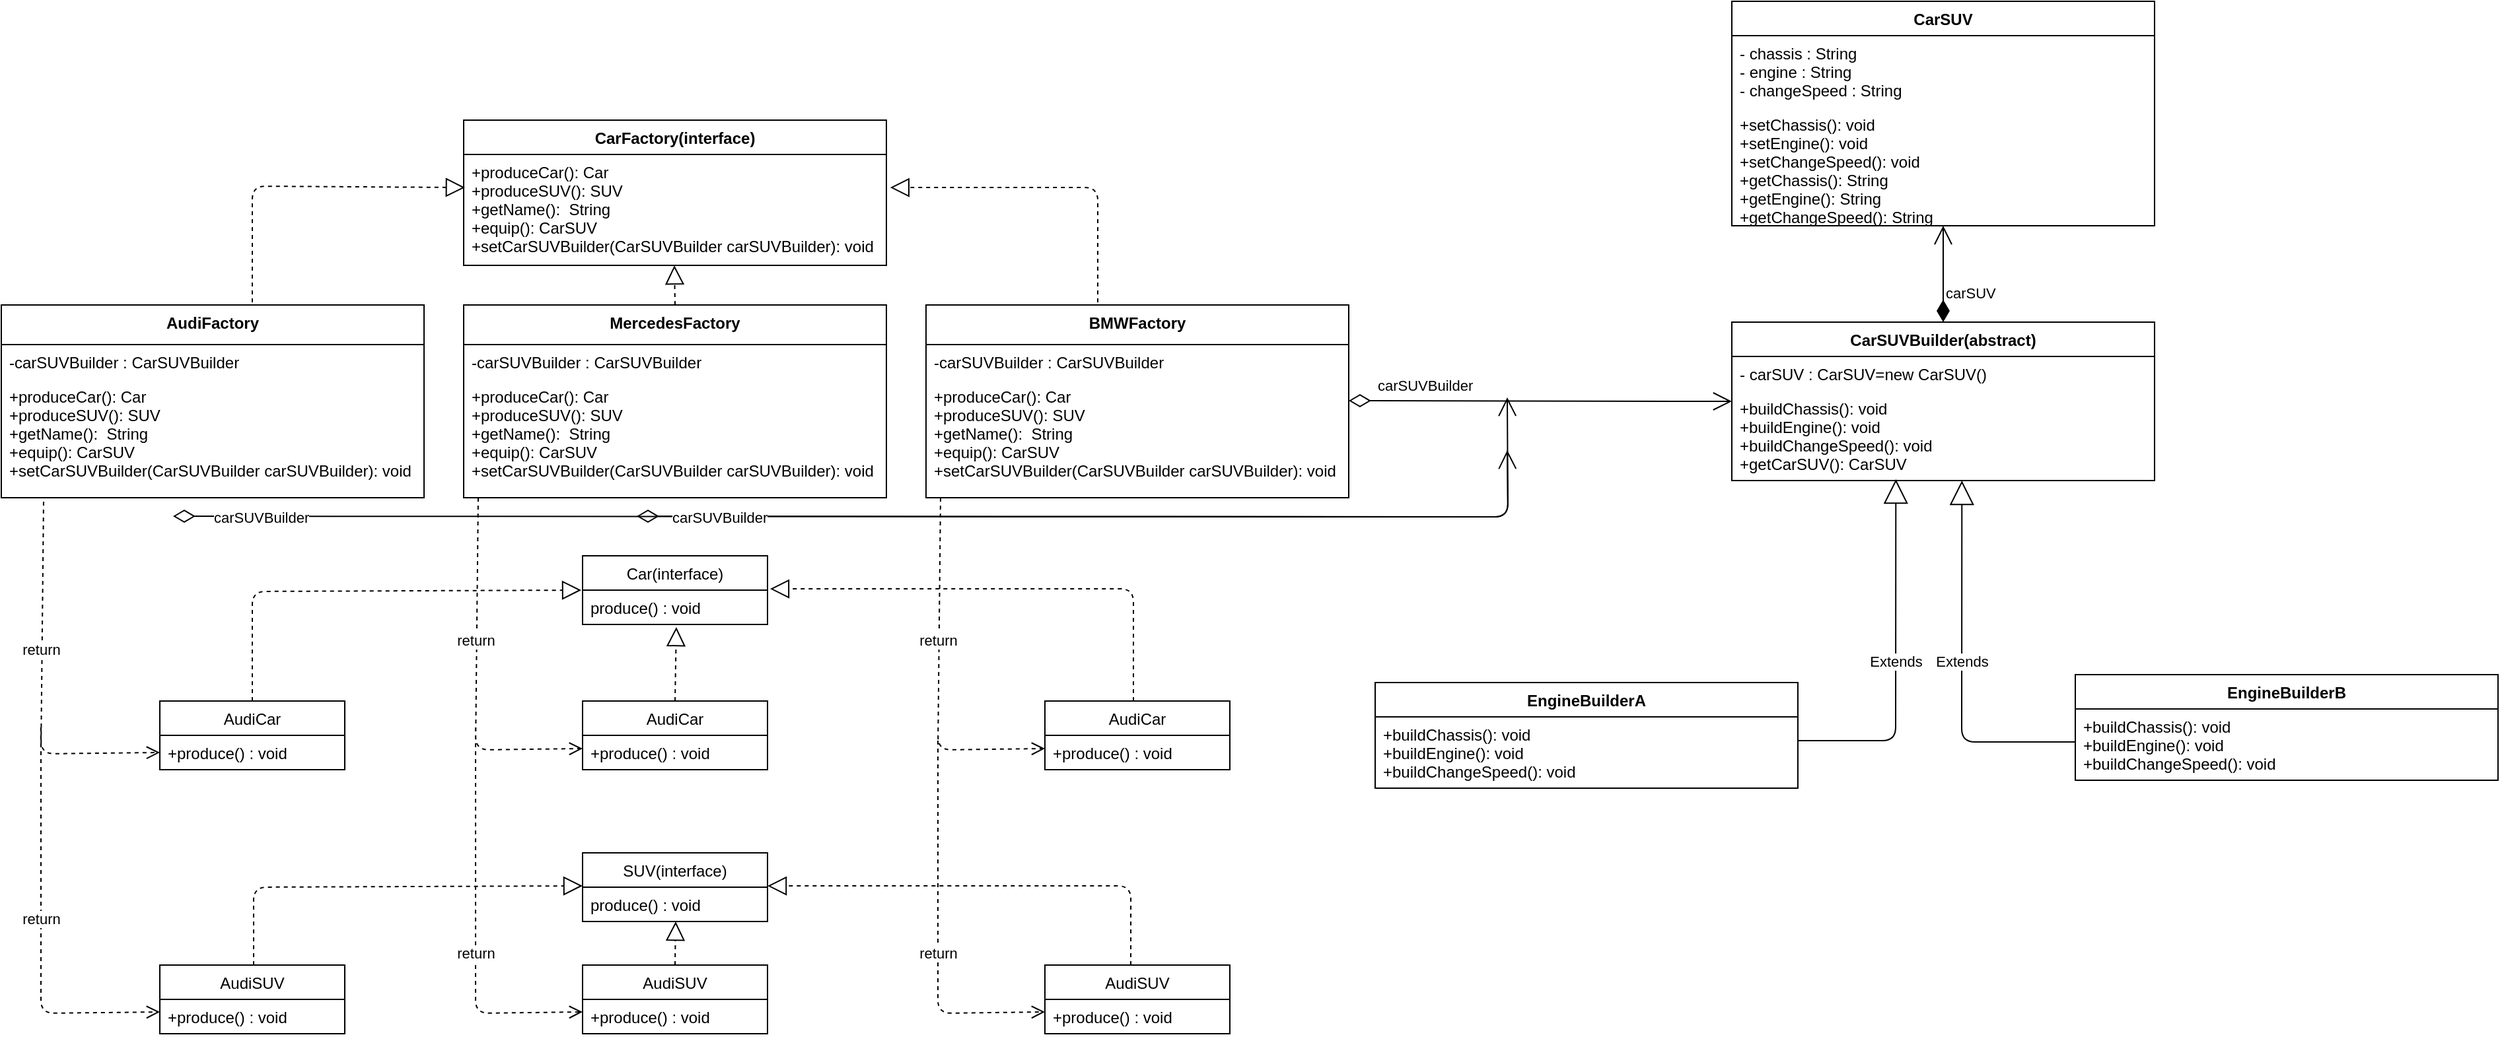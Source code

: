 <mxfile version="14.6.6" type="github">
  <diagram name="Page-1" id="b5b7bab2-c9e2-2cf4-8b2a-24fd1a2a6d21">
    <mxGraphModel dx="1874" dy="1963" grid="1" gridSize="10" guides="1" tooltips="1" connect="1" arrows="1" fold="1" page="1" pageScale="1" pageWidth="827" pageHeight="1169" background="#ffffff" math="0" shadow="0">
      <root>
        <mxCell id="0" />
        <mxCell id="1" parent="0" />
        <mxCell id="C-2h_M_YmA_aKoKcY5in-6" value="CarFactory(interface)" style="swimlane;fontStyle=1;align=center;verticalAlign=top;childLayout=stackLayout;horizontal=1;startSize=26;horizontalStack=0;resizeParent=1;resizeParentMax=0;resizeLast=0;collapsible=1;marginBottom=0;" vertex="1" parent="1">
          <mxGeometry x="360" y="30" width="320" height="110" as="geometry">
            <mxRectangle x="360" y="30" width="150" height="26" as="alternateBounds" />
          </mxGeometry>
        </mxCell>
        <mxCell id="C-2h_M_YmA_aKoKcY5in-7" value="+produceCar(): Car&#xa;+produceSUV(): SUV&#xa;+getName():  String&#xa;+equip(): CarSUV&#xa;+setCarSUVBuilder(CarSUVBuilder carSUVBuilder): void" style="text;strokeColor=none;fillColor=none;align=left;verticalAlign=top;spacingLeft=4;spacingRight=4;overflow=hidden;rotatable=0;points=[[0,0.5],[1,0.5]];portConstraint=eastwest;" vertex="1" parent="C-2h_M_YmA_aKoKcY5in-6">
          <mxGeometry y="26" width="320" height="84" as="geometry" />
        </mxCell>
        <mxCell id="C-2h_M_YmA_aKoKcY5in-10" value="AudiFactory" style="swimlane;fontStyle=1;align=center;verticalAlign=top;childLayout=stackLayout;horizontal=1;startSize=30;horizontalStack=0;resizeParent=1;resizeParentMax=0;resizeLast=0;collapsible=1;marginBottom=0;" vertex="1" parent="1">
          <mxGeometry x="10" y="170" width="320" height="146" as="geometry">
            <mxRectangle x="200" y="20" width="150" height="26" as="alternateBounds" />
          </mxGeometry>
        </mxCell>
        <mxCell id="C-2h_M_YmA_aKoKcY5in-16" value="-carSUVBuilder : CarSUVBuilder" style="text;strokeColor=none;fillColor=none;align=left;verticalAlign=top;spacingLeft=4;spacingRight=4;overflow=hidden;rotatable=0;points=[[0,0.5],[1,0.5]];portConstraint=eastwest;" vertex="1" parent="C-2h_M_YmA_aKoKcY5in-10">
          <mxGeometry y="30" width="320" height="26" as="geometry" />
        </mxCell>
        <mxCell id="C-2h_M_YmA_aKoKcY5in-11" value="+produceCar(): Car&#xa;+produceSUV(): SUV&#xa;+getName():  String&#xa;+equip(): CarSUV&#xa;+setCarSUVBuilder(CarSUVBuilder carSUVBuilder): void" style="text;strokeColor=none;fillColor=none;align=left;verticalAlign=top;spacingLeft=4;spacingRight=4;overflow=hidden;rotatable=0;points=[[0,0.5],[1,0.5]];portConstraint=eastwest;" vertex="1" parent="C-2h_M_YmA_aKoKcY5in-10">
          <mxGeometry y="56" width="320" height="90" as="geometry" />
        </mxCell>
        <mxCell id="C-2h_M_YmA_aKoKcY5in-17" value="MercedesFactory" style="swimlane;fontStyle=1;align=center;verticalAlign=top;childLayout=stackLayout;horizontal=1;startSize=30;horizontalStack=0;resizeParent=1;resizeParentMax=0;resizeLast=0;collapsible=1;marginBottom=0;" vertex="1" parent="1">
          <mxGeometry x="360" y="170" width="320" height="146" as="geometry">
            <mxRectangle x="200" y="20" width="150" height="26" as="alternateBounds" />
          </mxGeometry>
        </mxCell>
        <mxCell id="C-2h_M_YmA_aKoKcY5in-18" value="-carSUVBuilder : CarSUVBuilder" style="text;strokeColor=none;fillColor=none;align=left;verticalAlign=top;spacingLeft=4;spacingRight=4;overflow=hidden;rotatable=0;points=[[0,0.5],[1,0.5]];portConstraint=eastwest;" vertex="1" parent="C-2h_M_YmA_aKoKcY5in-17">
          <mxGeometry y="30" width="320" height="26" as="geometry" />
        </mxCell>
        <mxCell id="C-2h_M_YmA_aKoKcY5in-19" value="+produceCar(): Car&#xa;+produceSUV(): SUV&#xa;+getName():  String&#xa;+equip(): CarSUV&#xa;+setCarSUVBuilder(CarSUVBuilder carSUVBuilder): void" style="text;strokeColor=none;fillColor=none;align=left;verticalAlign=top;spacingLeft=4;spacingRight=4;overflow=hidden;rotatable=0;points=[[0,0.5],[1,0.5]];portConstraint=eastwest;" vertex="1" parent="C-2h_M_YmA_aKoKcY5in-17">
          <mxGeometry y="56" width="320" height="90" as="geometry" />
        </mxCell>
        <mxCell id="C-2h_M_YmA_aKoKcY5in-20" value="BMWFactory" style="swimlane;fontStyle=1;align=center;verticalAlign=top;childLayout=stackLayout;horizontal=1;startSize=30;horizontalStack=0;resizeParent=1;resizeParentMax=0;resizeLast=0;collapsible=1;marginBottom=0;" vertex="1" parent="1">
          <mxGeometry x="710" y="170" width="320" height="146" as="geometry">
            <mxRectangle x="200" y="20" width="150" height="26" as="alternateBounds" />
          </mxGeometry>
        </mxCell>
        <mxCell id="C-2h_M_YmA_aKoKcY5in-21" value="-carSUVBuilder : CarSUVBuilder" style="text;strokeColor=none;fillColor=none;align=left;verticalAlign=top;spacingLeft=4;spacingRight=4;overflow=hidden;rotatable=0;points=[[0,0.5],[1,0.5]];portConstraint=eastwest;" vertex="1" parent="C-2h_M_YmA_aKoKcY5in-20">
          <mxGeometry y="30" width="320" height="26" as="geometry" />
        </mxCell>
        <mxCell id="C-2h_M_YmA_aKoKcY5in-22" value="+produceCar(): Car&#xa;+produceSUV(): SUV&#xa;+getName():  String&#xa;+equip(): CarSUV&#xa;+setCarSUVBuilder(CarSUVBuilder carSUVBuilder): void" style="text;strokeColor=none;fillColor=none;align=left;verticalAlign=top;spacingLeft=4;spacingRight=4;overflow=hidden;rotatable=0;points=[[0,0.5],[1,0.5]];portConstraint=eastwest;" vertex="1" parent="C-2h_M_YmA_aKoKcY5in-20">
          <mxGeometry y="56" width="320" height="90" as="geometry" />
        </mxCell>
        <mxCell id="C-2h_M_YmA_aKoKcY5in-23" value="" style="endArrow=block;dashed=1;endFill=0;endSize=12;html=1;entryX=0.003;entryY=0.298;entryDx=0;entryDy=0;entryPerimeter=0;" edge="1" parent="1" target="C-2h_M_YmA_aKoKcY5in-7">
          <mxGeometry width="160" relative="1" as="geometry">
            <mxPoint x="200" y="168" as="sourcePoint" />
            <mxPoint x="360" y="85" as="targetPoint" />
            <Array as="points">
              <mxPoint x="200" y="80" />
            </Array>
          </mxGeometry>
        </mxCell>
        <mxCell id="C-2h_M_YmA_aKoKcY5in-24" value="" style="endArrow=block;dashed=1;endFill=0;endSize=12;html=1;" edge="1" parent="1">
          <mxGeometry width="160" relative="1" as="geometry">
            <mxPoint x="520" y="170" as="sourcePoint" />
            <mxPoint x="519.5" y="140" as="targetPoint" />
          </mxGeometry>
        </mxCell>
        <mxCell id="C-2h_M_YmA_aKoKcY5in-25" value="" style="endArrow=block;dashed=1;endFill=0;endSize=12;html=1;entryX=1.009;entryY=0.298;entryDx=0;entryDy=0;entryPerimeter=0;" edge="1" parent="1" target="C-2h_M_YmA_aKoKcY5in-7">
          <mxGeometry width="160" relative="1" as="geometry">
            <mxPoint x="840" y="168" as="sourcePoint" />
            <mxPoint x="950" y="80" as="targetPoint" />
            <Array as="points">
              <mxPoint x="840" y="81" />
            </Array>
          </mxGeometry>
        </mxCell>
        <mxCell id="C-2h_M_YmA_aKoKcY5in-27" value="return" style="html=1;verticalAlign=bottom;endArrow=open;dashed=1;endSize=8;exitX=0.1;exitY=1.033;exitDx=0;exitDy=0;exitPerimeter=0;entryX=0;entryY=0.5;entryDx=0;entryDy=0;" edge="1" parent="1" source="C-2h_M_YmA_aKoKcY5in-11" target="C-2h_M_YmA_aKoKcY5in-29">
          <mxGeometry x="-0.139" y="-1" relative="1" as="geometry">
            <mxPoint x="130" y="350" as="sourcePoint" />
            <mxPoint x="128" y="503" as="targetPoint" />
            <Array as="points">
              <mxPoint x="40" y="510" />
            </Array>
            <mxPoint as="offset" />
          </mxGeometry>
        </mxCell>
        <mxCell id="C-2h_M_YmA_aKoKcY5in-28" value="AudiCar" style="swimlane;fontStyle=0;childLayout=stackLayout;horizontal=1;startSize=26;fillColor=none;horizontalStack=0;resizeParent=1;resizeParentMax=0;resizeLast=0;collapsible=1;marginBottom=0;" vertex="1" parent="1">
          <mxGeometry x="130" y="470" width="140" height="52" as="geometry" />
        </mxCell>
        <mxCell id="C-2h_M_YmA_aKoKcY5in-29" value="+produce() : void&#xa;" style="text;strokeColor=none;fillColor=none;align=left;verticalAlign=top;spacingLeft=4;spacingRight=4;overflow=hidden;rotatable=0;points=[[0,0.5],[1,0.5]];portConstraint=eastwest;" vertex="1" parent="C-2h_M_YmA_aKoKcY5in-28">
          <mxGeometry y="26" width="140" height="26" as="geometry" />
        </mxCell>
        <mxCell id="C-2h_M_YmA_aKoKcY5in-32" value="AudiSUV" style="swimlane;fontStyle=0;childLayout=stackLayout;horizontal=1;startSize=26;fillColor=none;horizontalStack=0;resizeParent=1;resizeParentMax=0;resizeLast=0;collapsible=1;marginBottom=0;" vertex="1" parent="1">
          <mxGeometry x="130" y="670" width="140" height="52" as="geometry" />
        </mxCell>
        <mxCell id="C-2h_M_YmA_aKoKcY5in-33" value="+produce() : void&#xa;" style="text;strokeColor=none;fillColor=none;align=left;verticalAlign=top;spacingLeft=4;spacingRight=4;overflow=hidden;rotatable=0;points=[[0,0.5],[1,0.5]];portConstraint=eastwest;" vertex="1" parent="C-2h_M_YmA_aKoKcY5in-32">
          <mxGeometry y="26" width="140" height="26" as="geometry" />
        </mxCell>
        <mxCell id="C-2h_M_YmA_aKoKcY5in-34" value="return" style="html=1;verticalAlign=bottom;endArrow=open;dashed=1;endSize=8;entryX=0;entryY=0.5;entryDx=0;entryDy=0;" edge="1" parent="1">
          <mxGeometry relative="1" as="geometry">
            <mxPoint x="40" y="490" as="sourcePoint" />
            <mxPoint x="130" y="705.52" as="targetPoint" />
            <Array as="points">
              <mxPoint x="40" y="706.52" />
            </Array>
          </mxGeometry>
        </mxCell>
        <mxCell id="C-2h_M_YmA_aKoKcY5in-36" value="Car(interface)" style="swimlane;fontStyle=0;childLayout=stackLayout;horizontal=1;startSize=26;fillColor=none;horizontalStack=0;resizeParent=1;resizeParentMax=0;resizeLast=0;collapsible=1;marginBottom=0;" vertex="1" parent="1">
          <mxGeometry x="450" y="360" width="140" height="52" as="geometry" />
        </mxCell>
        <mxCell id="C-2h_M_YmA_aKoKcY5in-37" value="produce() : void&#xa;" style="text;strokeColor=none;fillColor=none;align=left;verticalAlign=top;spacingLeft=4;spacingRight=4;overflow=hidden;rotatable=0;points=[[0,0.5],[1,0.5]];portConstraint=eastwest;" vertex="1" parent="C-2h_M_YmA_aKoKcY5in-36">
          <mxGeometry y="26" width="140" height="26" as="geometry" />
        </mxCell>
        <mxCell id="C-2h_M_YmA_aKoKcY5in-38" value="SUV(interface)" style="swimlane;fontStyle=0;childLayout=stackLayout;horizontal=1;startSize=26;fillColor=none;horizontalStack=0;resizeParent=1;resizeParentMax=0;resizeLast=0;collapsible=1;marginBottom=0;" vertex="1" parent="1">
          <mxGeometry x="450" y="585" width="140" height="52" as="geometry" />
        </mxCell>
        <mxCell id="C-2h_M_YmA_aKoKcY5in-39" value="produce() : void&#xa;" style="text;strokeColor=none;fillColor=none;align=left;verticalAlign=top;spacingLeft=4;spacingRight=4;overflow=hidden;rotatable=0;points=[[0,0.5],[1,0.5]];portConstraint=eastwest;" vertex="1" parent="C-2h_M_YmA_aKoKcY5in-38">
          <mxGeometry y="26" width="140" height="26" as="geometry" />
        </mxCell>
        <mxCell id="C-2h_M_YmA_aKoKcY5in-41" value="AudiCar" style="swimlane;fontStyle=0;childLayout=stackLayout;horizontal=1;startSize=26;fillColor=none;horizontalStack=0;resizeParent=1;resizeParentMax=0;resizeLast=0;collapsible=1;marginBottom=0;" vertex="1" parent="1">
          <mxGeometry x="450" y="470" width="140" height="52" as="geometry" />
        </mxCell>
        <mxCell id="C-2h_M_YmA_aKoKcY5in-42" value="+produce() : void&#xa;" style="text;strokeColor=none;fillColor=none;align=left;verticalAlign=top;spacingLeft=4;spacingRight=4;overflow=hidden;rotatable=0;points=[[0,0.5],[1,0.5]];portConstraint=eastwest;" vertex="1" parent="C-2h_M_YmA_aKoKcY5in-41">
          <mxGeometry y="26" width="140" height="26" as="geometry" />
        </mxCell>
        <mxCell id="C-2h_M_YmA_aKoKcY5in-43" value="AudiCar" style="swimlane;fontStyle=0;childLayout=stackLayout;horizontal=1;startSize=26;fillColor=none;horizontalStack=0;resizeParent=1;resizeParentMax=0;resizeLast=0;collapsible=1;marginBottom=0;" vertex="1" parent="1">
          <mxGeometry x="800" y="470" width="140" height="52" as="geometry" />
        </mxCell>
        <mxCell id="C-2h_M_YmA_aKoKcY5in-44" value="+produce() : void&#xa;" style="text;strokeColor=none;fillColor=none;align=left;verticalAlign=top;spacingLeft=4;spacingRight=4;overflow=hidden;rotatable=0;points=[[0,0.5],[1,0.5]];portConstraint=eastwest;" vertex="1" parent="C-2h_M_YmA_aKoKcY5in-43">
          <mxGeometry y="26" width="140" height="26" as="geometry" />
        </mxCell>
        <mxCell id="C-2h_M_YmA_aKoKcY5in-45" value="return" style="html=1;verticalAlign=bottom;endArrow=open;dashed=1;endSize=8;exitX=0.1;exitY=1.033;exitDx=0;exitDy=0;exitPerimeter=0;" edge="1" parent="1">
          <mxGeometry x="-0.139" y="-1" relative="1" as="geometry">
            <mxPoint x="371" y="316" as="sourcePoint" />
            <mxPoint x="450" y="506" as="targetPoint" />
            <Array as="points">
              <mxPoint x="369" y="507.03" />
            </Array>
            <mxPoint as="offset" />
          </mxGeometry>
        </mxCell>
        <mxCell id="C-2h_M_YmA_aKoKcY5in-46" value="return" style="html=1;verticalAlign=bottom;endArrow=open;dashed=1;endSize=8;" edge="1" parent="1">
          <mxGeometry x="0.21" relative="1" as="geometry">
            <mxPoint x="369" y="490" as="sourcePoint" />
            <mxPoint x="450" y="705.49" as="targetPoint" />
            <Array as="points">
              <mxPoint x="369" y="706.52" />
            </Array>
            <mxPoint as="offset" />
          </mxGeometry>
        </mxCell>
        <mxCell id="C-2h_M_YmA_aKoKcY5in-47" value="AudiSUV" style="swimlane;fontStyle=0;childLayout=stackLayout;horizontal=1;startSize=26;fillColor=none;horizontalStack=0;resizeParent=1;resizeParentMax=0;resizeLast=0;collapsible=1;marginBottom=0;" vertex="1" parent="1">
          <mxGeometry x="800" y="670" width="140" height="52" as="geometry" />
        </mxCell>
        <mxCell id="C-2h_M_YmA_aKoKcY5in-48" value="+produce() : void&#xa;" style="text;strokeColor=none;fillColor=none;align=left;verticalAlign=top;spacingLeft=4;spacingRight=4;overflow=hidden;rotatable=0;points=[[0,0.5],[1,0.5]];portConstraint=eastwest;" vertex="1" parent="C-2h_M_YmA_aKoKcY5in-47">
          <mxGeometry y="26" width="140" height="26" as="geometry" />
        </mxCell>
        <mxCell id="C-2h_M_YmA_aKoKcY5in-49" value="AudiSUV" style="swimlane;fontStyle=0;childLayout=stackLayout;horizontal=1;startSize=26;fillColor=none;horizontalStack=0;resizeParent=1;resizeParentMax=0;resizeLast=0;collapsible=1;marginBottom=0;" vertex="1" parent="1">
          <mxGeometry x="450" y="670" width="140" height="52" as="geometry" />
        </mxCell>
        <mxCell id="C-2h_M_YmA_aKoKcY5in-50" value="+produce() : void&#xa;" style="text;strokeColor=none;fillColor=none;align=left;verticalAlign=top;spacingLeft=4;spacingRight=4;overflow=hidden;rotatable=0;points=[[0,0.5],[1,0.5]];portConstraint=eastwest;" vertex="1" parent="C-2h_M_YmA_aKoKcY5in-49">
          <mxGeometry y="26" width="140" height="26" as="geometry" />
        </mxCell>
        <mxCell id="C-2h_M_YmA_aKoKcY5in-51" value="return" style="html=1;verticalAlign=bottom;endArrow=open;dashed=1;endSize=8;exitX=0.1;exitY=1.033;exitDx=0;exitDy=0;exitPerimeter=0;" edge="1" parent="1">
          <mxGeometry x="-0.139" y="-1" relative="1" as="geometry">
            <mxPoint x="721" y="316" as="sourcePoint" />
            <mxPoint x="800" y="506" as="targetPoint" />
            <Array as="points">
              <mxPoint x="719" y="507.03" />
            </Array>
            <mxPoint as="offset" />
          </mxGeometry>
        </mxCell>
        <mxCell id="C-2h_M_YmA_aKoKcY5in-52" value="return" style="html=1;verticalAlign=bottom;endArrow=open;dashed=1;endSize=8;" edge="1" parent="1">
          <mxGeometry x="0.182" relative="1" as="geometry">
            <mxPoint x="719" y="500" as="sourcePoint" />
            <mxPoint x="800" y="705.49" as="targetPoint" />
            <Array as="points">
              <mxPoint x="719" y="706.52" />
            </Array>
            <mxPoint as="offset" />
          </mxGeometry>
        </mxCell>
        <mxCell id="C-2h_M_YmA_aKoKcY5in-53" value="" style="endArrow=block;dashed=1;endFill=0;endSize=12;html=1;entryX=-0.007;entryY=0;entryDx=0;entryDy=0;entryPerimeter=0;" edge="1" parent="1" target="C-2h_M_YmA_aKoKcY5in-37">
          <mxGeometry width="160" relative="1" as="geometry">
            <mxPoint x="200" y="470" as="sourcePoint" />
            <mxPoint x="360" y="386.5" as="targetPoint" />
            <Array as="points">
              <mxPoint x="200" y="387" />
            </Array>
          </mxGeometry>
        </mxCell>
        <mxCell id="C-2h_M_YmA_aKoKcY5in-54" value="" style="endArrow=block;dashed=1;endFill=0;endSize=12;html=1;entryX=1.014;entryY=-0.038;entryDx=0;entryDy=0;entryPerimeter=0;" edge="1" parent="1" target="C-2h_M_YmA_aKoKcY5in-37">
          <mxGeometry width="160" relative="1" as="geometry">
            <mxPoint x="867" y="470" as="sourcePoint" />
            <mxPoint x="710.0" y="393.032" as="targetPoint" />
            <Array as="points">
              <mxPoint x="867" y="385" />
            </Array>
          </mxGeometry>
        </mxCell>
        <mxCell id="C-2h_M_YmA_aKoKcY5in-55" value="" style="endArrow=block;dashed=1;endFill=0;endSize=12;html=1;exitX=0.5;exitY=0;exitDx=0;exitDy=0;entryX=0.507;entryY=1.077;entryDx=0;entryDy=0;entryPerimeter=0;" edge="1" parent="1" source="C-2h_M_YmA_aKoKcY5in-41" target="C-2h_M_YmA_aKoKcY5in-37">
          <mxGeometry width="160" relative="1" as="geometry">
            <mxPoint x="510.5" y="450" as="sourcePoint" />
            <mxPoint x="510" y="420" as="targetPoint" />
            <Array as="points" />
          </mxGeometry>
        </mxCell>
        <mxCell id="C-2h_M_YmA_aKoKcY5in-56" value="" style="endArrow=block;dashed=1;endFill=0;endSize=12;html=1;entryX=-0.007;entryY=0;entryDx=0;entryDy=0;entryPerimeter=0;" edge="1" parent="1">
          <mxGeometry width="160" relative="1" as="geometry">
            <mxPoint x="201" y="670" as="sourcePoint" />
            <mxPoint x="450" y="610" as="targetPoint" />
            <Array as="points">
              <mxPoint x="200.98" y="611" />
            </Array>
          </mxGeometry>
        </mxCell>
        <mxCell id="C-2h_M_YmA_aKoKcY5in-57" value="" style="endArrow=block;dashed=1;endFill=0;endSize=12;html=1;entryX=1.014;entryY=-0.038;entryDx=0;entryDy=0;entryPerimeter=0;" edge="1" parent="1">
          <mxGeometry width="160" relative="1" as="geometry">
            <mxPoint x="865" y="670" as="sourcePoint" />
            <mxPoint x="590" y="610.012" as="targetPoint" />
            <Array as="points">
              <mxPoint x="865.04" y="610" />
            </Array>
          </mxGeometry>
        </mxCell>
        <mxCell id="C-2h_M_YmA_aKoKcY5in-58" value="" style="endArrow=block;dashed=1;endFill=0;endSize=12;html=1;entryX=0.507;entryY=1.077;entryDx=0;entryDy=0;entryPerimeter=0;" edge="1" parent="1">
          <mxGeometry width="160" relative="1" as="geometry">
            <mxPoint x="520" y="670" as="sourcePoint" />
            <mxPoint x="520.48" y="637.002" as="targetPoint" />
            <Array as="points" />
          </mxGeometry>
        </mxCell>
        <mxCell id="C-2h_M_YmA_aKoKcY5in-63" value="CarSUVBuilder(abstract)" style="swimlane;fontStyle=1;align=center;verticalAlign=top;childLayout=stackLayout;horizontal=1;startSize=26;horizontalStack=0;resizeParent=1;resizeParentMax=0;resizeLast=0;collapsible=1;marginBottom=0;" vertex="1" parent="1">
          <mxGeometry x="1320" y="183" width="320" height="120" as="geometry">
            <mxRectangle x="360" y="30" width="150" height="26" as="alternateBounds" />
          </mxGeometry>
        </mxCell>
        <mxCell id="C-2h_M_YmA_aKoKcY5in-65" value="- carSUV : CarSUV=new CarSUV()" style="text;strokeColor=none;fillColor=none;align=left;verticalAlign=top;spacingLeft=4;spacingRight=4;overflow=hidden;rotatable=0;points=[[0,0.5],[1,0.5]];portConstraint=eastwest;" vertex="1" parent="C-2h_M_YmA_aKoKcY5in-63">
          <mxGeometry y="26" width="320" height="26" as="geometry" />
        </mxCell>
        <mxCell id="C-2h_M_YmA_aKoKcY5in-64" value="+buildChassis(): void&#xa;+buildEngine(): void&#xa;+buildChangeSpeed(): void&#xa;+getCarSUV(): CarSUV" style="text;strokeColor=none;fillColor=none;align=left;verticalAlign=top;spacingLeft=4;spacingRight=4;overflow=hidden;rotatable=0;points=[[0,0.5],[1,0.5]];portConstraint=eastwest;" vertex="1" parent="C-2h_M_YmA_aKoKcY5in-63">
          <mxGeometry y="52" width="320" height="68" as="geometry" />
        </mxCell>
        <mxCell id="C-2h_M_YmA_aKoKcY5in-66" value="EngineBuilderA" style="swimlane;fontStyle=1;align=center;verticalAlign=top;childLayout=stackLayout;horizontal=1;startSize=26;horizontalStack=0;resizeParent=1;resizeParentMax=0;resizeLast=0;collapsible=1;marginBottom=0;" vertex="1" parent="1">
          <mxGeometry x="1050" y="456" width="320" height="80" as="geometry">
            <mxRectangle x="360" y="30" width="150" height="26" as="alternateBounds" />
          </mxGeometry>
        </mxCell>
        <mxCell id="C-2h_M_YmA_aKoKcY5in-68" value="+buildChassis(): void&#xa;+buildEngine(): void&#xa;+buildChangeSpeed(): void" style="text;strokeColor=none;fillColor=none;align=left;verticalAlign=top;spacingLeft=4;spacingRight=4;overflow=hidden;rotatable=0;points=[[0,0.5],[1,0.5]];portConstraint=eastwest;" vertex="1" parent="C-2h_M_YmA_aKoKcY5in-66">
          <mxGeometry y="26" width="320" height="54" as="geometry" />
        </mxCell>
        <mxCell id="C-2h_M_YmA_aKoKcY5in-72" value="EngineBuilderB" style="swimlane;fontStyle=1;align=center;verticalAlign=top;childLayout=stackLayout;horizontal=1;startSize=26;horizontalStack=0;resizeParent=1;resizeParentMax=0;resizeLast=0;collapsible=1;marginBottom=0;" vertex="1" parent="1">
          <mxGeometry x="1580" y="450" width="320" height="80" as="geometry">
            <mxRectangle x="360" y="30" width="150" height="26" as="alternateBounds" />
          </mxGeometry>
        </mxCell>
        <mxCell id="C-2h_M_YmA_aKoKcY5in-73" value="+buildChassis(): void&#xa;+buildEngine(): void&#xa;+buildChangeSpeed(): void" style="text;strokeColor=none;fillColor=none;align=left;verticalAlign=top;spacingLeft=4;spacingRight=4;overflow=hidden;rotatable=0;points=[[0,0.5],[1,0.5]];portConstraint=eastwest;" vertex="1" parent="C-2h_M_YmA_aKoKcY5in-72">
          <mxGeometry y="26" width="320" height="54" as="geometry" />
        </mxCell>
        <mxCell id="C-2h_M_YmA_aKoKcY5in-74" value="carSUVBuilder" style="endArrow=open;html=1;endSize=12;startArrow=diamondThin;startSize=14;startFill=0;edgeStyle=orthogonalEdgeStyle;align=left;verticalAlign=bottom;entryX=0;entryY=0.118;entryDx=0;entryDy=0;entryPerimeter=0;" edge="1" parent="1" target="C-2h_M_YmA_aKoKcY5in-64">
          <mxGeometry x="-0.862" y="3" relative="1" as="geometry">
            <mxPoint x="1030" y="242.5" as="sourcePoint" />
            <mxPoint x="1190" y="242.5" as="targetPoint" />
            <mxPoint as="offset" />
          </mxGeometry>
        </mxCell>
        <mxCell id="C-2h_M_YmA_aKoKcY5in-79" value="carSUVBuilder" style="endArrow=open;html=1;endSize=12;startArrow=diamondThin;startSize=14;startFill=0;edgeStyle=orthogonalEdgeStyle;align=left;verticalAlign=bottom;" edge="1" parent="1">
          <mxGeometry x="-0.946" y="-10" relative="1" as="geometry">
            <mxPoint x="140" y="330" as="sourcePoint" />
            <mxPoint x="1150" y="240" as="targetPoint" />
            <mxPoint as="offset" />
          </mxGeometry>
        </mxCell>
        <mxCell id="C-2h_M_YmA_aKoKcY5in-80" value="carSUVBuilder" style="endArrow=open;html=1;endSize=12;startArrow=diamondThin;startSize=14;startFill=0;edgeStyle=orthogonalEdgeStyle;align=left;verticalAlign=bottom;" edge="1" parent="1">
          <mxGeometry x="-0.928" y="-10" relative="1" as="geometry">
            <mxPoint x="491" y="330" as="sourcePoint" />
            <mxPoint x="1150" y="280" as="targetPoint" />
            <mxPoint as="offset" />
          </mxGeometry>
        </mxCell>
        <mxCell id="C-2h_M_YmA_aKoKcY5in-81" value="Extends" style="endArrow=block;endSize=16;endFill=0;html=1;entryX=0.388;entryY=0.985;entryDx=0;entryDy=0;entryPerimeter=0;exitX=1;exitY=0.333;exitDx=0;exitDy=0;exitPerimeter=0;" edge="1" parent="1" source="C-2h_M_YmA_aKoKcY5in-68" target="C-2h_M_YmA_aKoKcY5in-64">
          <mxGeometry x="-0.015" width="160" relative="1" as="geometry">
            <mxPoint x="1450" y="490" as="sourcePoint" />
            <mxPoint x="1440" y="320" as="targetPoint" />
            <Array as="points">
              <mxPoint x="1444" y="500" />
            </Array>
            <mxPoint as="offset" />
          </mxGeometry>
        </mxCell>
        <mxCell id="C-2h_M_YmA_aKoKcY5in-82" value="Extends" style="endArrow=block;endSize=16;endFill=0;html=1;entryX=0.388;entryY=0.985;entryDx=0;entryDy=0;entryPerimeter=0;" edge="1" parent="1">
          <mxGeometry x="0.035" width="160" relative="1" as="geometry">
            <mxPoint x="1580" y="501" as="sourcePoint" />
            <mxPoint x="1494.16" y="303" as="targetPoint" />
            <Array as="points">
              <mxPoint x="1494" y="501.02" />
            </Array>
            <mxPoint as="offset" />
          </mxGeometry>
        </mxCell>
        <mxCell id="C-2h_M_YmA_aKoKcY5in-87" value="CarSUV" style="swimlane;fontStyle=1;align=center;verticalAlign=top;childLayout=stackLayout;horizontal=1;startSize=26;horizontalStack=0;resizeParent=1;resizeParentMax=0;resizeLast=0;collapsible=1;marginBottom=0;" vertex="1" parent="1">
          <mxGeometry x="1320" y="-60" width="320" height="170" as="geometry">
            <mxRectangle x="360" y="30" width="150" height="26" as="alternateBounds" />
          </mxGeometry>
        </mxCell>
        <mxCell id="C-2h_M_YmA_aKoKcY5in-88" value="- chassis : String&#xa;- engine : String&#xa;- changeSpeed : String" style="text;strokeColor=none;fillColor=none;align=left;verticalAlign=top;spacingLeft=4;spacingRight=4;overflow=hidden;rotatable=0;points=[[0,0.5],[1,0.5]];portConstraint=eastwest;" vertex="1" parent="C-2h_M_YmA_aKoKcY5in-87">
          <mxGeometry y="26" width="320" height="54" as="geometry" />
        </mxCell>
        <mxCell id="C-2h_M_YmA_aKoKcY5in-89" value="+setChassis(): void&#xa;+setEngine(): void&#xa;+setChangeSpeed(): void&#xa;+getChassis(): String&#xa;+getEngine(): String&#xa;+getChangeSpeed(): String&#xa;" style="text;strokeColor=none;fillColor=none;align=left;verticalAlign=top;spacingLeft=4;spacingRight=4;overflow=hidden;rotatable=0;points=[[0,0.5],[1,0.5]];portConstraint=eastwest;" vertex="1" parent="C-2h_M_YmA_aKoKcY5in-87">
          <mxGeometry y="80" width="320" height="90" as="geometry" />
        </mxCell>
        <mxCell id="C-2h_M_YmA_aKoKcY5in-90" value="carSUV" style="endArrow=open;html=1;endSize=12;startArrow=diamondThin;startSize=14;startFill=1;edgeStyle=orthogonalEdgeStyle;align=left;verticalAlign=bottom;entryX=0.5;entryY=1;entryDx=0;entryDy=0;entryPerimeter=0;" edge="1" parent="1" source="C-2h_M_YmA_aKoKcY5in-63" target="C-2h_M_YmA_aKoKcY5in-89">
          <mxGeometry x="-0.644" relative="1" as="geometry">
            <mxPoint x="1420" y="160" as="sourcePoint" />
            <mxPoint x="1500" y="120" as="targetPoint" />
            <mxPoint as="offset" />
          </mxGeometry>
        </mxCell>
      </root>
    </mxGraphModel>
  </diagram>
</mxfile>
